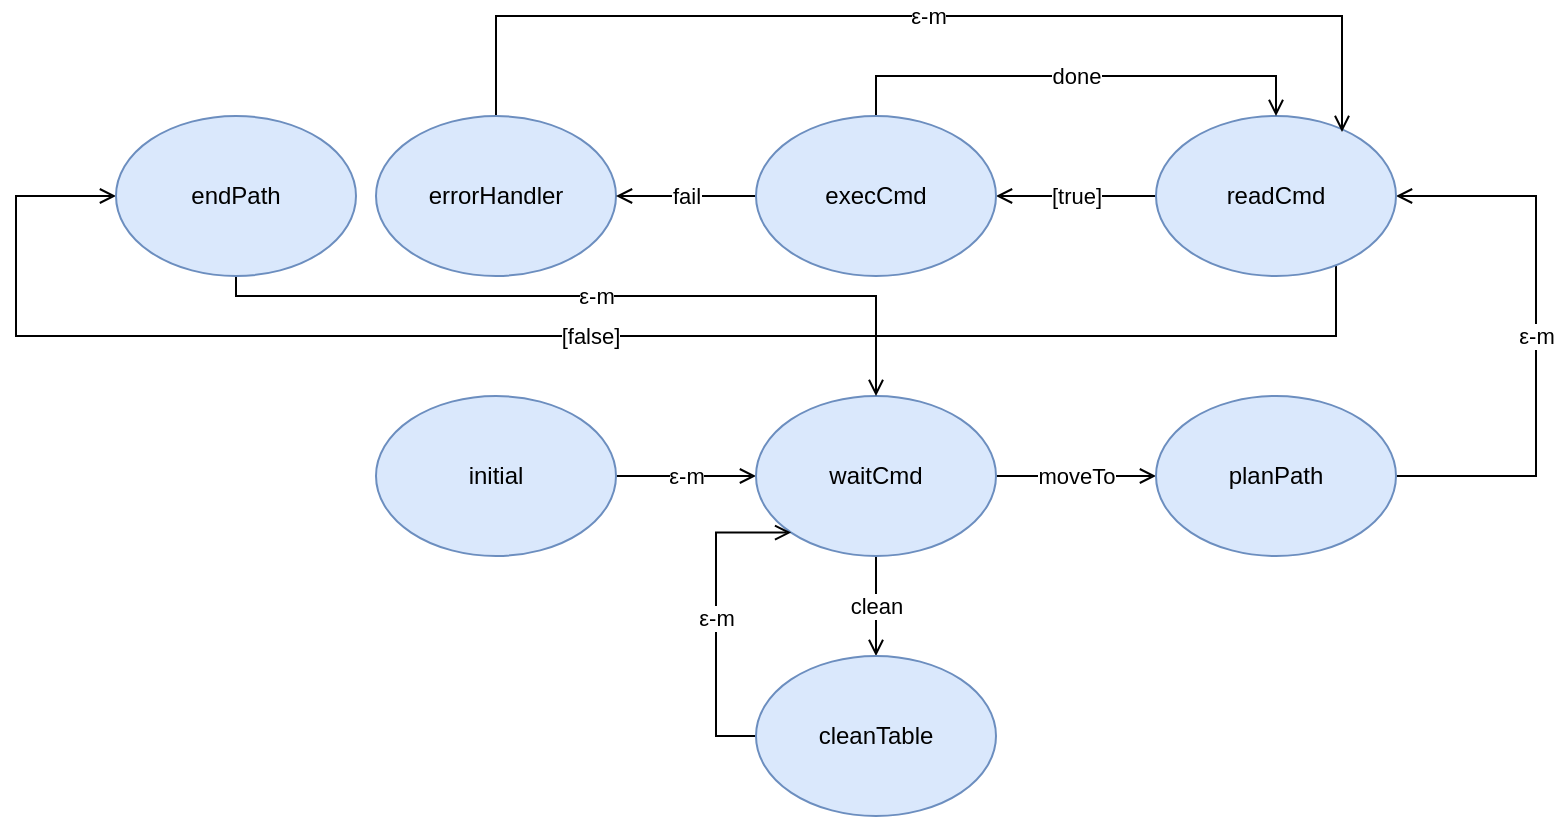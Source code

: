 <mxfile version="13.3.5" type="device"><diagram id="gyQE_CSkxqyIawdAOQAh" name="Page-1"><mxGraphModel dx="1929" dy="611" grid="1" gridSize="10" guides="1" tooltips="1" connect="1" arrows="1" fold="1" page="1" pageScale="1" pageWidth="827" pageHeight="1169" math="0" shadow="0"><root><mxCell id="0"/><mxCell id="1" parent="0"/><mxCell id="sCvJ1M-yEbQ4MCLh-VH--4" value="&lt;span class=&quot;st&quot;&gt;ε-m&lt;/span&gt;" style="edgeStyle=orthogonalEdgeStyle;rounded=0;orthogonalLoop=1;jettySize=auto;html=1;entryX=0;entryY=0.5;entryDx=0;entryDy=0;endArrow=open;endFill=0;" edge="1" parent="1" source="sCvJ1M-yEbQ4MCLh-VH--1" target="sCvJ1M-yEbQ4MCLh-VH--2"><mxGeometry relative="1" as="geometry"/></mxCell><mxCell id="sCvJ1M-yEbQ4MCLh-VH--1" value="initial" style="ellipse;whiteSpace=wrap;html=1;fillColor=#dae8fc;strokeColor=#6c8ebf;" vertex="1" parent="1"><mxGeometry x="130" y="200" width="120" height="80" as="geometry"/></mxCell><mxCell id="sCvJ1M-yEbQ4MCLh-VH--5" value="moveTo" style="edgeStyle=orthogonalEdgeStyle;rounded=0;orthogonalLoop=1;jettySize=auto;html=1;endArrow=open;endFill=0;entryX=0;entryY=0.5;entryDx=0;entryDy=0;labelBackgroundColor=#ffffff;" edge="1" parent="1" source="sCvJ1M-yEbQ4MCLh-VH--2" target="sCvJ1M-yEbQ4MCLh-VH--3"><mxGeometry relative="1" as="geometry"><mxPoint x="490" y="240" as="targetPoint"/></mxGeometry></mxCell><mxCell id="sCvJ1M-yEbQ4MCLh-VH--9" value="clean" style="edgeStyle=orthogonalEdgeStyle;rounded=0;orthogonalLoop=1;jettySize=auto;html=1;entryX=0.5;entryY=0;entryDx=0;entryDy=0;endArrow=open;endFill=0;labelBackgroundColor=#ffffff;" edge="1" parent="1" source="sCvJ1M-yEbQ4MCLh-VH--2" target="sCvJ1M-yEbQ4MCLh-VH--8"><mxGeometry relative="1" as="geometry"/></mxCell><mxCell id="sCvJ1M-yEbQ4MCLh-VH--2" value="waitCmd" style="ellipse;whiteSpace=wrap;html=1;fillColor=#dae8fc;strokeColor=#6c8ebf;" vertex="1" parent="1"><mxGeometry x="320" y="200" width="120" height="80" as="geometry"/></mxCell><mxCell id="sCvJ1M-yEbQ4MCLh-VH--16" value="&lt;span class=&quot;st&quot;&gt;ε-m&lt;/span&gt;" style="edgeStyle=orthogonalEdgeStyle;rounded=0;orthogonalLoop=1;jettySize=auto;html=1;entryX=1;entryY=0.5;entryDx=0;entryDy=0;labelBackgroundColor=#ffffff;endArrow=open;endFill=0;" edge="1" parent="1" source="sCvJ1M-yEbQ4MCLh-VH--3" target="sCvJ1M-yEbQ4MCLh-VH--14"><mxGeometry relative="1" as="geometry"><Array as="points"><mxPoint x="710" y="240"/><mxPoint x="710" y="100"/></Array></mxGeometry></mxCell><mxCell id="sCvJ1M-yEbQ4MCLh-VH--3" value="planPath" style="ellipse;whiteSpace=wrap;html=1;fillColor=#dae8fc;strokeColor=#6c8ebf;" vertex="1" parent="1"><mxGeometry x="520" y="200" width="120" height="80" as="geometry"/></mxCell><mxCell id="sCvJ1M-yEbQ4MCLh-VH--10" value="&lt;span class=&quot;st&quot;&gt;ε-m&lt;br&gt;&lt;/span&gt;" style="edgeStyle=orthogonalEdgeStyle;rounded=0;orthogonalLoop=1;jettySize=auto;html=1;entryX=0;entryY=1;entryDx=0;entryDy=0;endArrow=open;endFill=0;" edge="1" parent="1" source="sCvJ1M-yEbQ4MCLh-VH--8" target="sCvJ1M-yEbQ4MCLh-VH--2"><mxGeometry relative="1" as="geometry"><Array as="points"><mxPoint x="300" y="370"/><mxPoint x="300" y="268"/></Array></mxGeometry></mxCell><mxCell id="sCvJ1M-yEbQ4MCLh-VH--8" value="cleanTable" style="ellipse;whiteSpace=wrap;html=1;fillColor=#dae8fc;strokeColor=#6c8ebf;" vertex="1" parent="1"><mxGeometry x="320" y="330" width="120" height="80" as="geometry"/></mxCell><mxCell id="sCvJ1M-yEbQ4MCLh-VH--24" value="[false]" style="edgeStyle=orthogonalEdgeStyle;rounded=0;orthogonalLoop=1;jettySize=auto;html=1;exitX=0.75;exitY=0.938;exitDx=0;exitDy=0;entryX=0;entryY=0.5;entryDx=0;entryDy=0;labelBackgroundColor=#ffffff;endArrow=open;endFill=0;strokeColor=#000000;exitPerimeter=0;" edge="1" parent="1" source="sCvJ1M-yEbQ4MCLh-VH--14" target="sCvJ1M-yEbQ4MCLh-VH--23"><mxGeometry relative="1" as="geometry"><Array as="points"><mxPoint x="610" y="170"/><mxPoint x="-50" y="170"/><mxPoint x="-50" y="100"/></Array></mxGeometry></mxCell><mxCell id="sCvJ1M-yEbQ4MCLh-VH--26" value="[true]" style="edgeStyle=orthogonalEdgeStyle;rounded=0;orthogonalLoop=1;jettySize=auto;html=1;entryX=1;entryY=0.5;entryDx=0;entryDy=0;labelBackgroundColor=#ffffff;endArrow=open;endFill=0;strokeColor=#000000;" edge="1" parent="1" source="sCvJ1M-yEbQ4MCLh-VH--14" target="sCvJ1M-yEbQ4MCLh-VH--25"><mxGeometry relative="1" as="geometry"/></mxCell><mxCell id="sCvJ1M-yEbQ4MCLh-VH--14" value="readCmd" style="ellipse;whiteSpace=wrap;html=1;fillColor=#dae8fc;strokeColor=#6c8ebf;" vertex="1" parent="1"><mxGeometry x="520" y="60" width="120" height="80" as="geometry"/></mxCell><mxCell id="sCvJ1M-yEbQ4MCLh-VH--21" value="&lt;span class=&quot;st&quot;&gt;ε-m&lt;/span&gt;" style="edgeStyle=orthogonalEdgeStyle;rounded=0;orthogonalLoop=1;jettySize=auto;html=1;entryX=0.775;entryY=0.1;entryDx=0;entryDy=0;labelBackgroundColor=#ffffff;endArrow=open;endFill=0;strokeColor=#000000;entryPerimeter=0;" edge="1" parent="1" source="sCvJ1M-yEbQ4MCLh-VH--19" target="sCvJ1M-yEbQ4MCLh-VH--14"><mxGeometry relative="1" as="geometry"><Array as="points"><mxPoint x="190" y="10"/><mxPoint x="613" y="10"/></Array></mxGeometry></mxCell><mxCell id="sCvJ1M-yEbQ4MCLh-VH--19" value="errorHandler" style="ellipse;whiteSpace=wrap;html=1;fillColor=#dae8fc;strokeColor=#6c8ebf;" vertex="1" parent="1"><mxGeometry x="130" y="60" width="120" height="80" as="geometry"/></mxCell><mxCell id="sCvJ1M-yEbQ4MCLh-VH--32" value="&lt;span class=&quot;st&quot;&gt;ε-m&lt;/span&gt;" style="edgeStyle=orthogonalEdgeStyle;rounded=0;orthogonalLoop=1;jettySize=auto;html=1;entryX=0.5;entryY=0;entryDx=0;entryDy=0;labelBackgroundColor=#ffffff;endArrow=open;endFill=0;strokeColor=#000000;" edge="1" parent="1" source="sCvJ1M-yEbQ4MCLh-VH--23" target="sCvJ1M-yEbQ4MCLh-VH--2"><mxGeometry relative="1" as="geometry"><Array as="points"><mxPoint x="60" y="150"/><mxPoint x="380" y="150"/></Array></mxGeometry></mxCell><mxCell id="sCvJ1M-yEbQ4MCLh-VH--23" value="endPath" style="ellipse;whiteSpace=wrap;html=1;fillColor=#dae8fc;strokeColor=#6c8ebf;" vertex="1" parent="1"><mxGeometry y="60" width="120" height="80" as="geometry"/></mxCell><mxCell id="sCvJ1M-yEbQ4MCLh-VH--27" value="fail" style="edgeStyle=orthogonalEdgeStyle;rounded=0;orthogonalLoop=1;jettySize=auto;html=1;entryX=1;entryY=0.5;entryDx=0;entryDy=0;labelBackgroundColor=#ffffff;endArrow=open;endFill=0;strokeColor=#000000;" edge="1" parent="1" source="sCvJ1M-yEbQ4MCLh-VH--25" target="sCvJ1M-yEbQ4MCLh-VH--19"><mxGeometry relative="1" as="geometry"/></mxCell><mxCell id="sCvJ1M-yEbQ4MCLh-VH--30" value="&lt;span class=&quot;st&quot;&gt;done&lt;br&gt;&lt;/span&gt;" style="edgeStyle=orthogonalEdgeStyle;rounded=0;orthogonalLoop=1;jettySize=auto;html=1;entryX=0.5;entryY=0;entryDx=0;entryDy=0;labelBackgroundColor=#ffffff;endArrow=open;endFill=0;strokeColor=#000000;" edge="1" parent="1" source="sCvJ1M-yEbQ4MCLh-VH--25" target="sCvJ1M-yEbQ4MCLh-VH--14"><mxGeometry relative="1" as="geometry"><Array as="points"><mxPoint x="380" y="40"/><mxPoint x="580" y="40"/></Array></mxGeometry></mxCell><mxCell id="sCvJ1M-yEbQ4MCLh-VH--25" value="execCmd" style="ellipse;whiteSpace=wrap;html=1;fillColor=#dae8fc;strokeColor=#6c8ebf;" vertex="1" parent="1"><mxGeometry x="320" y="60" width="120" height="80" as="geometry"/></mxCell></root></mxGraphModel></diagram></mxfile>